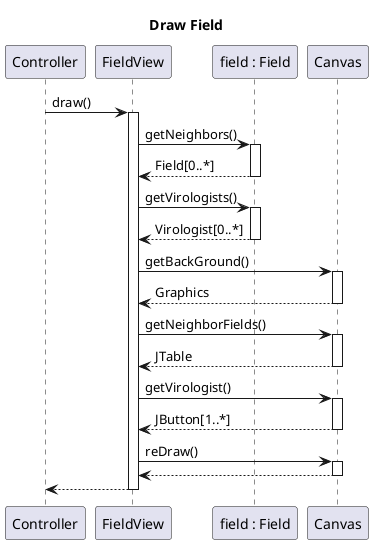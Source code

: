 @startuml Draw Field
title Draw Field
Controller -> FieldView ++ : draw()
FieldView -> "field : Field" ++ : getNeighbors()
"field : Field" --> FieldView -- : Field[0..*]
FieldView -> "field : Field" ++ : getVirologists()
"field : Field" --> FieldView -- : Virologist[0..*]
FieldView -> Canvas ++ : getBackGround()
Canvas --> FieldView -- : Graphics
FieldView -> Canvas ++ : getNeighborFields()
Canvas --> FieldView -- : JTable
FieldView -> Canvas ++ : getVirologist()
Canvas --> FieldView -- : JButton[1..*]
FieldView -> Canvas ++ : reDraw()
Canvas --> FieldView --
FieldView --> Controller --
@enduml